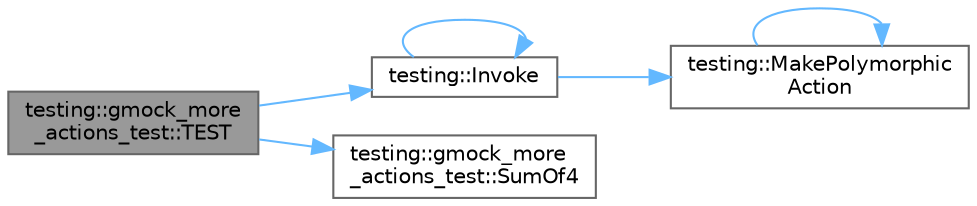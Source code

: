 digraph "testing::gmock_more_actions_test::TEST"
{
 // LATEX_PDF_SIZE
  bgcolor="transparent";
  edge [fontname=Helvetica,fontsize=10,labelfontname=Helvetica,labelfontsize=10];
  node [fontname=Helvetica,fontsize=10,shape=box,height=0.2,width=0.4];
  rankdir="LR";
  Node1 [id="Node000001",label="testing::gmock_more\l_actions_test::TEST",height=0.2,width=0.4,color="gray40", fillcolor="grey60", style="filled", fontcolor="black",tooltip=" "];
  Node1 -> Node2 [id="edge1_Node000001_Node000002",color="steelblue1",style="solid",tooltip=" "];
  Node2 [id="Node000002",label="testing::Invoke",height=0.2,width=0.4,color="grey40", fillcolor="white", style="filled",URL="$namespacetesting.html#ac06a5d08441c2de733e4f917d3848478",tooltip=" "];
  Node2 -> Node2 [id="edge2_Node000002_Node000002",color="steelblue1",style="solid",tooltip=" "];
  Node2 -> Node3 [id="edge3_Node000002_Node000003",color="steelblue1",style="solid",tooltip=" "];
  Node3 [id="Node000003",label="testing::MakePolymorphic\lAction",height=0.2,width=0.4,color="grey40", fillcolor="white", style="filled",URL="$namespacetesting.html#a45df529b8166936d970884383f0ede82",tooltip=" "];
  Node3 -> Node3 [id="edge4_Node000003_Node000003",color="steelblue1",style="solid",tooltip=" "];
  Node1 -> Node4 [id="edge5_Node000001_Node000004",color="steelblue1",style="solid",tooltip=" "];
  Node4 [id="Node000004",label="testing::gmock_more\l_actions_test::SumOf4",height=0.2,width=0.4,color="grey40", fillcolor="white", style="filled",URL="$namespacetesting_1_1gmock__more__actions__test.html#a41c348fff8608825239a276b8426a475",tooltip=" "];
}
